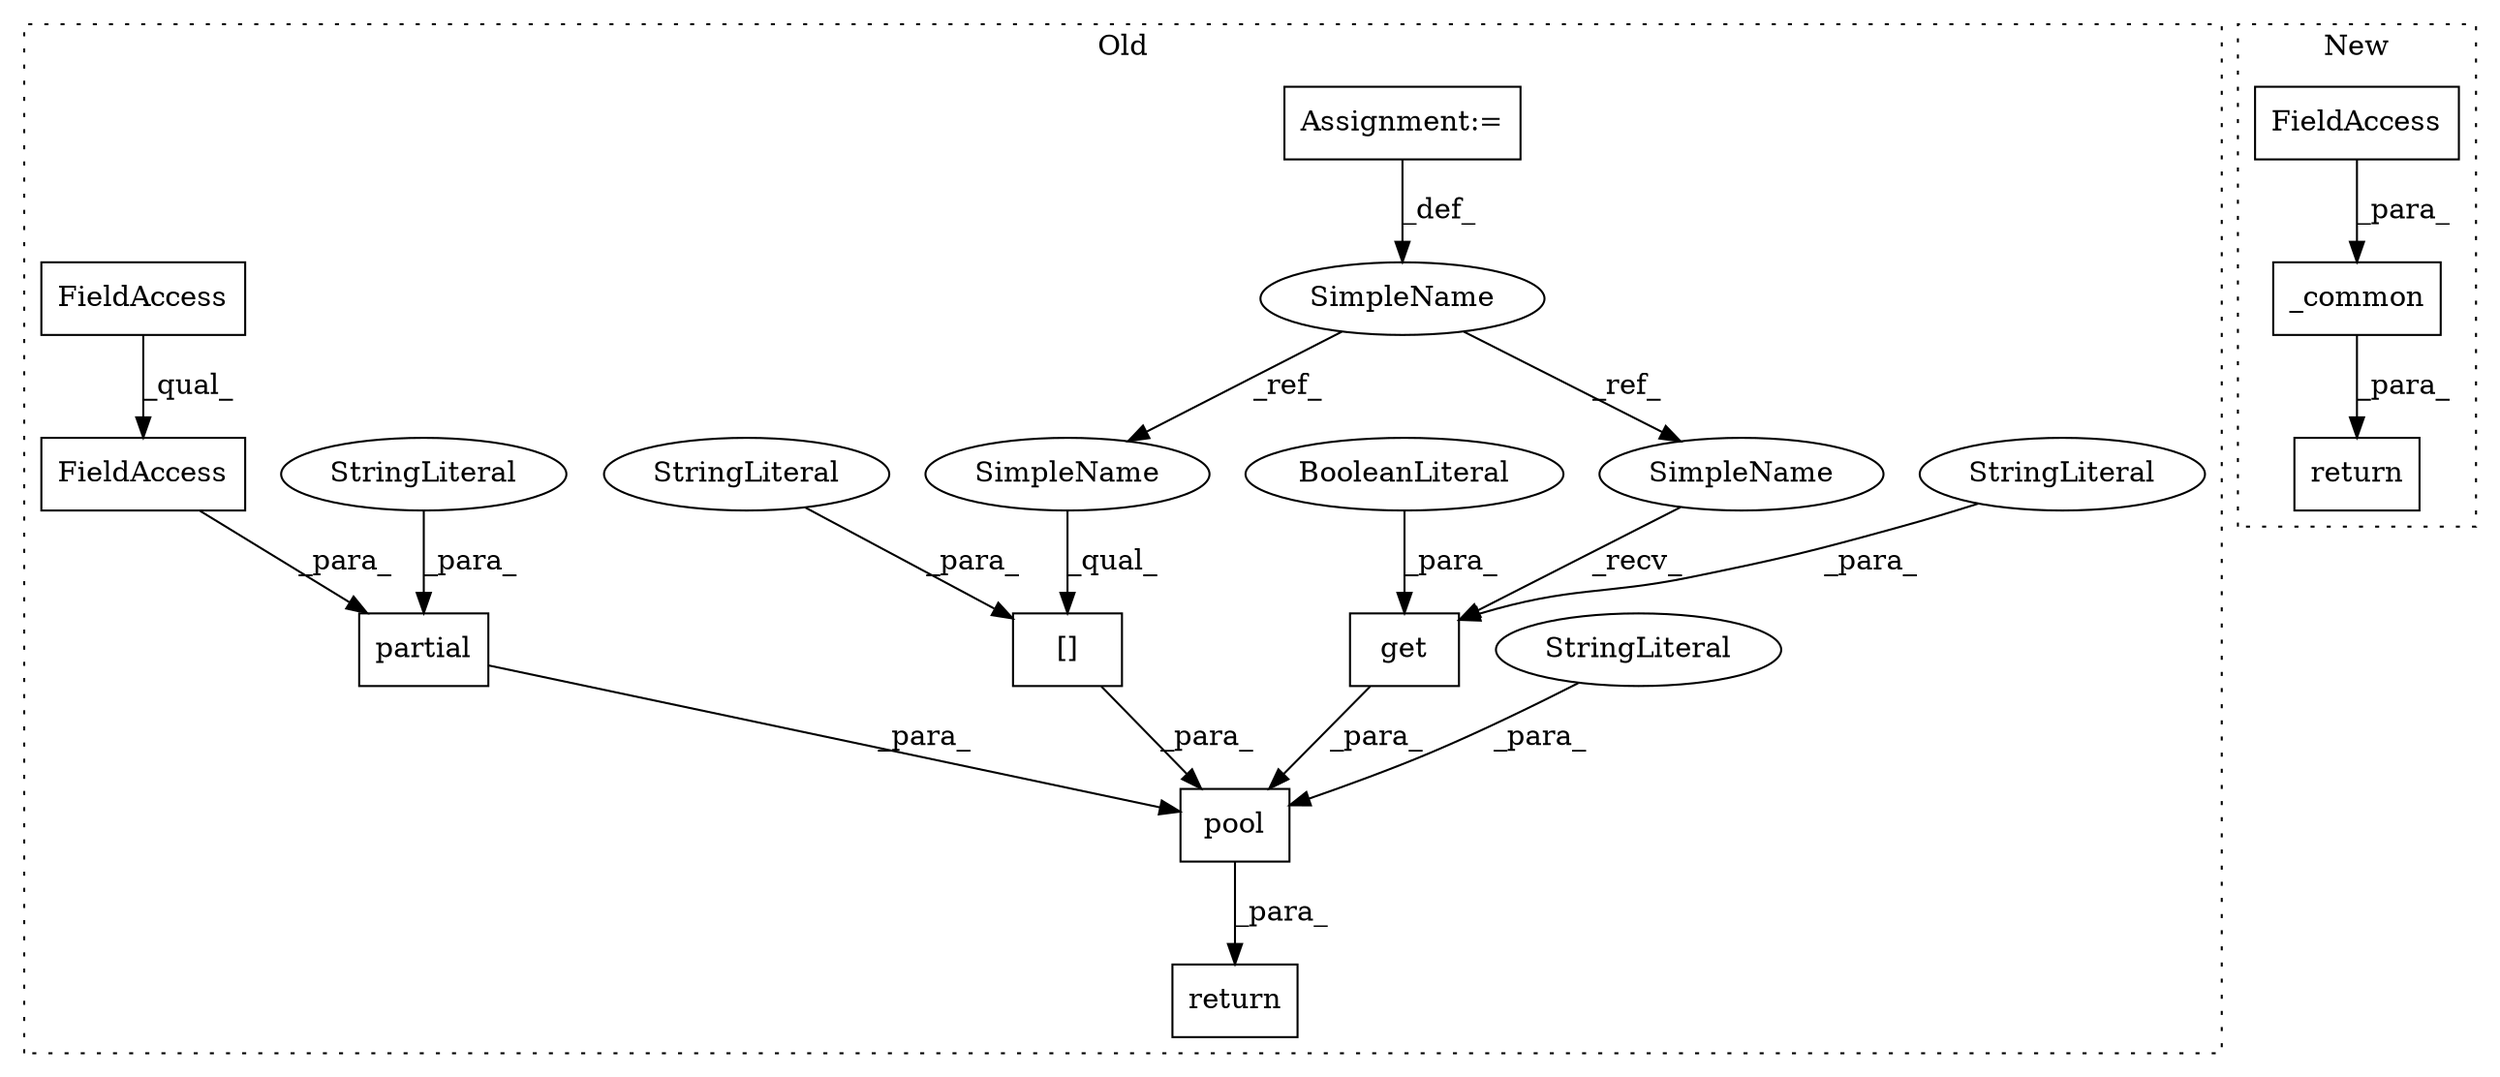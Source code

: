 digraph G {
subgraph cluster0 {
1 [label="pool" a="32" s="312,409" l="5,1" shape="box"];
3 [label="return" a="41" s="301" l="7" shape="box"];
4 [label="Assignment:=" a="7" s="276" l="6" shape="box"];
5 [label="StringLiteral" a="45" s="378" l="5" shape="ellipse"];
6 [label="[]" a="2" s="322,342" l="7,1" shape="box"];
8 [label="SimpleName" a="42" s="276" l="6" shape="ellipse"];
9 [label="get" a="32" s="391,408" l="4,1" shape="box"];
11 [label="BooleanLiteral" a="9" s="404" l="4" shape="ellipse"];
12 [label="partial" a="32" s="344,376" l="8,1" shape="box"];
13 [label="FieldAccess" a="22" s="352" l="18" shape="box"];
14 [label="FieldAccess" a="22" s="352" l="13" shape="box"];
15 [label="StringLiteral" a="45" s="395" l="8" shape="ellipse"];
16 [label="StringLiteral" a="45" s="371" l="5" shape="ellipse"];
17 [label="StringLiteral" a="45" s="329" l="13" shape="ellipse"];
18 [label="SimpleName" a="42" s="322" l="6" shape="ellipse"];
19 [label="SimpleName" a="42" s="384" l="6" shape="ellipse"];
label = "Old";
style="dotted";
}
subgraph cluster1 {
2 [label="return" a="41" s="392" l="7" shape="box"];
7 [label="_common" a="32" s="403,422" l="8,1" shape="box"];
10 [label="FieldAccess" a="22" s="416" l="6" shape="box"];
label = "New";
style="dotted";
}
1 -> 3 [label="_para_"];
4 -> 8 [label="_def_"];
5 -> 1 [label="_para_"];
6 -> 1 [label="_para_"];
7 -> 2 [label="_para_"];
8 -> 18 [label="_ref_"];
8 -> 19 [label="_ref_"];
9 -> 1 [label="_para_"];
10 -> 7 [label="_para_"];
11 -> 9 [label="_para_"];
12 -> 1 [label="_para_"];
13 -> 12 [label="_para_"];
14 -> 13 [label="_qual_"];
15 -> 9 [label="_para_"];
16 -> 12 [label="_para_"];
17 -> 6 [label="_para_"];
18 -> 6 [label="_qual_"];
19 -> 9 [label="_recv_"];
}